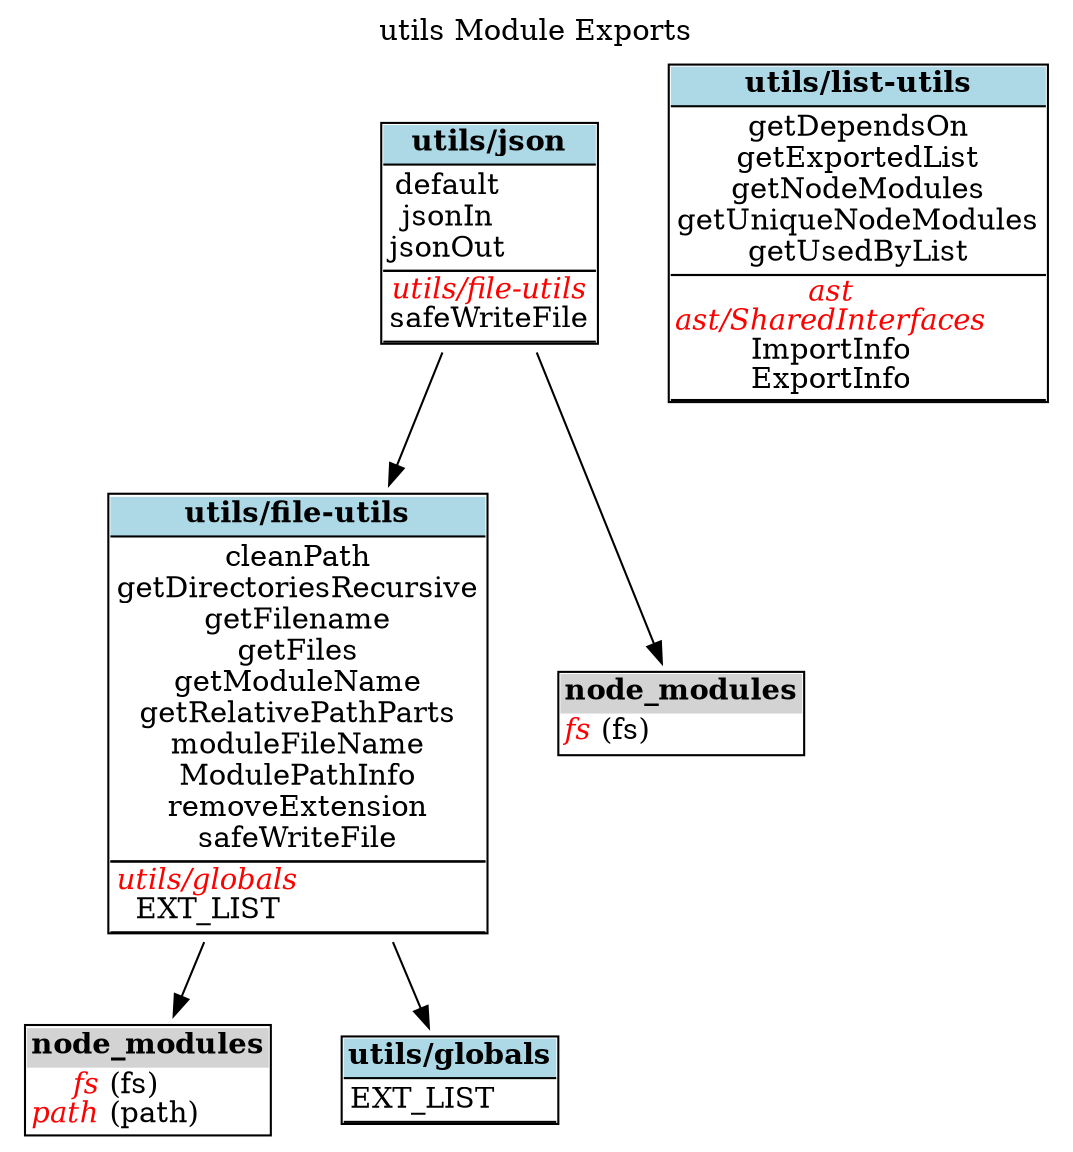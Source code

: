 digraph {label="utils Module Exports";
labelloc="t";
"utils/file-utils" [shape=none, label=<<TABLE cellspacing="0" cellborder="0" align="left">
<TR><TD bgcolor="lightblue" align="center"><B>utils/file-utils</B></TD></TR>
<TR><TD BORDER="1" SIDES="TB" align="left">
cleanPath<BR/>
getDirectoriesRecursive<BR/>
getFilename<BR/>
getFiles<BR/>
getModuleName<BR/>
getRelativePathParts<BR/>
moduleFileName<BR/>
ModulePathInfo<BR/>
removeExtension<BR/>
safeWriteFile<BR/>
</TD></TR>
<TR><TD BORDER="1" SIDES="TB" align="left">
<font color="red"><I>utils/globals</I></font><BR/>
EXT_LIST<BR/>
</TD></TR>
</TABLE>>];
"utils/file-utils-node_modules" [shape=none, label=<<TABLE cellspacing="0" cellborder="0" align="left">
<TR><TD bgcolor="lightgrey" align="center"><B>node_modules</B></TD></TR>
<TR><TD align="left">
<font color="red"><I>fs</I></font> (fs)<BR/>
<font color="red"><I>path</I></font> (path)<BR/>
</TD></TR>
</TABLE>>];
"utils/file-utils"->"utils/file-utils-node_modules";
"utils/globals" [shape=none, label=<<TABLE cellspacing="0" cellborder="0" align="left">
<TR><TD bgcolor="lightblue" align="center"><B>utils/globals</B></TD></TR>
<TR><TD BORDER="1" SIDES="TB" align="left">
EXT_LIST<BR/>
</TD></TR>
</TABLE>>];
"utils/json" [shape=none, label=<<TABLE cellspacing="0" cellborder="0" align="left">
<TR><TD bgcolor="lightblue" align="center"><B>utils/json</B></TD></TR>
<TR><TD BORDER="1" SIDES="TB" align="left">
default<BR/>
jsonIn<BR/>
jsonOut<BR/>
</TD></TR>
<TR><TD BORDER="1" SIDES="TB" align="left">
<font color="red"><I>utils/file-utils</I></font><BR/>
safeWriteFile<BR/>
</TD></TR>
</TABLE>>];
"utils/json-node_modules" [shape=none, label=<<TABLE cellspacing="0" cellborder="0" align="left">
<TR><TD bgcolor="lightgrey" align="center"><B>node_modules</B></TD></TR>
<TR><TD align="left">
<font color="red"><I>fs</I></font> (fs)<BR/>
</TD></TR>
</TABLE>>];
"utils/json"->"utils/json-node_modules";
"utils/list-utils" [shape=none, label=<<TABLE cellspacing="0" cellborder="0" align="left">
<TR><TD bgcolor="lightblue" align="center"><B>utils/list-utils</B></TD></TR>
<TR><TD BORDER="1" SIDES="TB" align="left">
getDependsOn<BR/>
getExportedList<BR/>
getNodeModules<BR/>
getUniqueNodeModules<BR/>
getUsedByList<BR/>
</TD></TR>
<TR><TD BORDER="1" SIDES="TB" cellpadding="1" align="left" HREF="diagrams.html#ast" TARGET="_top">
<font color="red"><I>ast</I></font><BR/>
<font color="red"><I>ast/SharedInterfaces</I></font><BR/>
ImportInfo<BR/>
ExportInfo<BR/>
</TD></TR>
</TABLE>>];
"utils/file-utils"->"utils/globals";
"utils/json"->"utils/file-utils";
}
